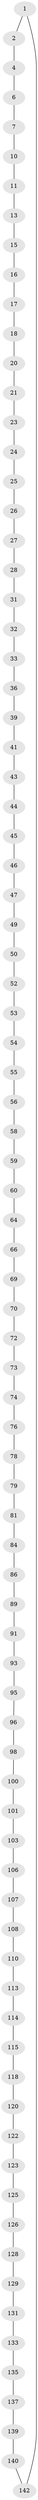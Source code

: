 // original degree distribution, {2: 1.0}
// Generated by graph-tools (version 1.1) at 2025/19/03/04/25 18:19:59]
// undirected, 85 vertices, 85 edges
graph export_dot {
graph [start="1"]
  node [color=gray90,style=filled];
  1;
  2 [super="+3"];
  4 [super="+5"];
  6;
  7 [super="+8"];
  10;
  11 [super="+12"];
  13 [super="+14"];
  15;
  16;
  17;
  18 [super="+19"];
  20;
  21 [super="+22"];
  23;
  24;
  25;
  26;
  27;
  28 [super="+29"];
  31;
  32;
  33 [super="+34"];
  36 [super="+37"];
  39 [super="+40"];
  41 [super="+42"];
  43;
  44;
  45;
  46;
  47 [super="+48"];
  49;
  50 [super="+51"];
  52;
  53;
  54;
  55;
  56 [super="+57"];
  58;
  59;
  60 [super="+61"];
  64 [super="+65"];
  66 [super="+67"];
  69;
  70 [super="+71"];
  72;
  73;
  74 [super="+75"];
  76 [super="+77"];
  78;
  79 [super="+80"];
  81 [super="+82"];
  84 [super="+85"];
  86 [super="+87"];
  89 [super="+90"];
  91 [super="+92"];
  93 [super="+94"];
  95;
  96 [super="+97"];
  98 [super="+99"];
  100;
  101 [super="+102"];
  103 [super="+104"];
  106;
  107;
  108 [super="+109"];
  110 [super="+111"];
  113;
  114;
  115 [super="+116"];
  118 [super="+119"];
  120 [super="+121"];
  122;
  123 [super="+124"];
  125;
  126 [super="+127"];
  128;
  129 [super="+130"];
  131 [super="+132"];
  133 [super="+134"];
  135 [super="+136"];
  137 [super="+138"];
  139;
  140 [super="+141"];
  142 [super="+143"];
  1 -- 2;
  1 -- 142;
  2 -- 4;
  4 -- 6;
  6 -- 7;
  7 -- 10;
  10 -- 11;
  11 -- 13;
  13 -- 15;
  15 -- 16;
  16 -- 17;
  17 -- 18;
  18 -- 20;
  20 -- 21;
  21 -- 23;
  23 -- 24;
  24 -- 25;
  25 -- 26;
  26 -- 27;
  27 -- 28;
  28 -- 31;
  31 -- 32;
  32 -- 33;
  33 -- 36;
  36 -- 39;
  39 -- 41;
  41 -- 43;
  43 -- 44;
  44 -- 45;
  45 -- 46;
  46 -- 47;
  47 -- 49;
  49 -- 50;
  50 -- 52;
  52 -- 53;
  53 -- 54;
  54 -- 55;
  55 -- 56;
  56 -- 58;
  58 -- 59;
  59 -- 60;
  60 -- 64;
  64 -- 66;
  66 -- 69;
  69 -- 70;
  70 -- 72;
  72 -- 73;
  73 -- 74;
  74 -- 76;
  76 -- 78;
  78 -- 79;
  79 -- 81;
  81 -- 84;
  84 -- 86;
  86 -- 89;
  89 -- 91;
  91 -- 93;
  93 -- 95;
  95 -- 96;
  96 -- 98;
  98 -- 100;
  100 -- 101;
  101 -- 103;
  103 -- 106;
  106 -- 107;
  107 -- 108;
  108 -- 110;
  110 -- 113;
  113 -- 114;
  114 -- 115;
  115 -- 118;
  118 -- 120;
  120 -- 122;
  122 -- 123;
  123 -- 125;
  125 -- 126;
  126 -- 128;
  128 -- 129;
  129 -- 131;
  131 -- 133;
  133 -- 135;
  135 -- 137;
  137 -- 139;
  139 -- 140;
  140 -- 142;
}
